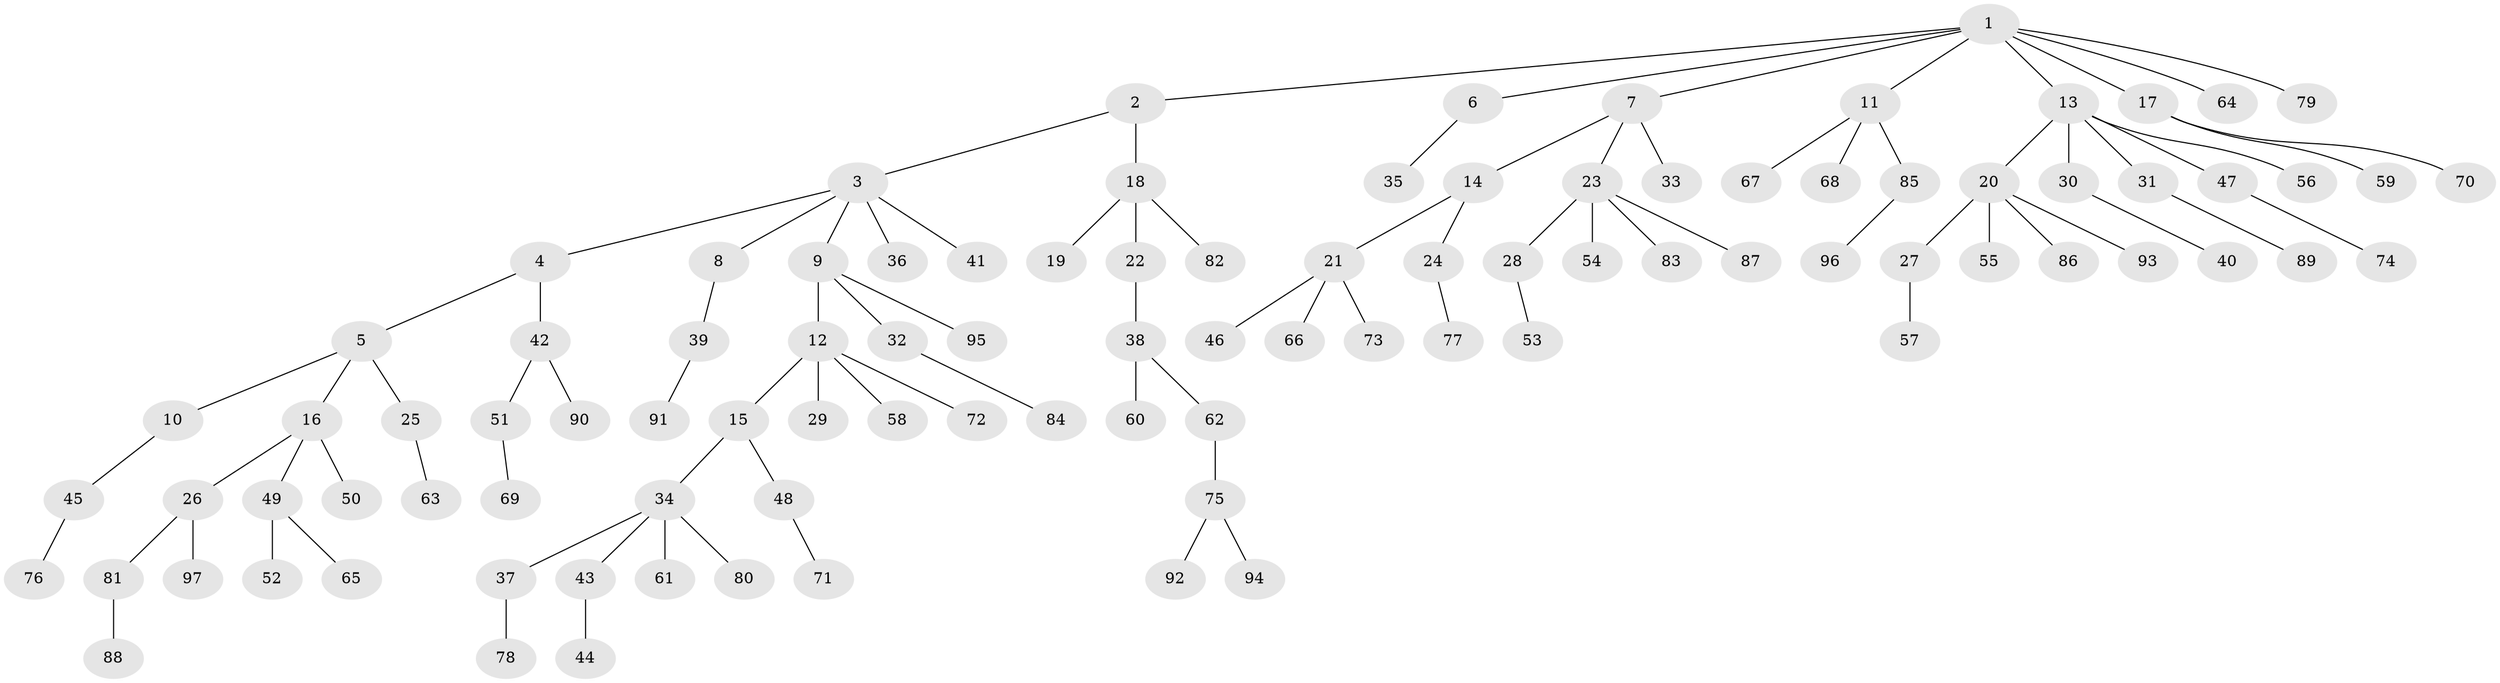 // coarse degree distribution, {3: 0.14705882352941177, 4: 0.07352941176470588, 2: 0.19117647058823528, 5: 0.04411764705882353, 1: 0.5294117647058824, 7: 0.014705882352941176}
// Generated by graph-tools (version 1.1) at 2025/37/03/04/25 23:37:19]
// undirected, 97 vertices, 96 edges
graph export_dot {
  node [color=gray90,style=filled];
  1;
  2;
  3;
  4;
  5;
  6;
  7;
  8;
  9;
  10;
  11;
  12;
  13;
  14;
  15;
  16;
  17;
  18;
  19;
  20;
  21;
  22;
  23;
  24;
  25;
  26;
  27;
  28;
  29;
  30;
  31;
  32;
  33;
  34;
  35;
  36;
  37;
  38;
  39;
  40;
  41;
  42;
  43;
  44;
  45;
  46;
  47;
  48;
  49;
  50;
  51;
  52;
  53;
  54;
  55;
  56;
  57;
  58;
  59;
  60;
  61;
  62;
  63;
  64;
  65;
  66;
  67;
  68;
  69;
  70;
  71;
  72;
  73;
  74;
  75;
  76;
  77;
  78;
  79;
  80;
  81;
  82;
  83;
  84;
  85;
  86;
  87;
  88;
  89;
  90;
  91;
  92;
  93;
  94;
  95;
  96;
  97;
  1 -- 2;
  1 -- 6;
  1 -- 7;
  1 -- 11;
  1 -- 13;
  1 -- 17;
  1 -- 64;
  1 -- 79;
  2 -- 3;
  2 -- 18;
  3 -- 4;
  3 -- 8;
  3 -- 9;
  3 -- 36;
  3 -- 41;
  4 -- 5;
  4 -- 42;
  5 -- 10;
  5 -- 16;
  5 -- 25;
  6 -- 35;
  7 -- 14;
  7 -- 23;
  7 -- 33;
  8 -- 39;
  9 -- 12;
  9 -- 32;
  9 -- 95;
  10 -- 45;
  11 -- 67;
  11 -- 68;
  11 -- 85;
  12 -- 15;
  12 -- 29;
  12 -- 58;
  12 -- 72;
  13 -- 20;
  13 -- 30;
  13 -- 31;
  13 -- 47;
  13 -- 56;
  14 -- 21;
  14 -- 24;
  15 -- 34;
  15 -- 48;
  16 -- 26;
  16 -- 49;
  16 -- 50;
  17 -- 59;
  17 -- 70;
  18 -- 19;
  18 -- 22;
  18 -- 82;
  20 -- 27;
  20 -- 55;
  20 -- 86;
  20 -- 93;
  21 -- 46;
  21 -- 66;
  21 -- 73;
  22 -- 38;
  23 -- 28;
  23 -- 54;
  23 -- 83;
  23 -- 87;
  24 -- 77;
  25 -- 63;
  26 -- 81;
  26 -- 97;
  27 -- 57;
  28 -- 53;
  30 -- 40;
  31 -- 89;
  32 -- 84;
  34 -- 37;
  34 -- 43;
  34 -- 61;
  34 -- 80;
  37 -- 78;
  38 -- 60;
  38 -- 62;
  39 -- 91;
  42 -- 51;
  42 -- 90;
  43 -- 44;
  45 -- 76;
  47 -- 74;
  48 -- 71;
  49 -- 52;
  49 -- 65;
  51 -- 69;
  62 -- 75;
  75 -- 92;
  75 -- 94;
  81 -- 88;
  85 -- 96;
}
